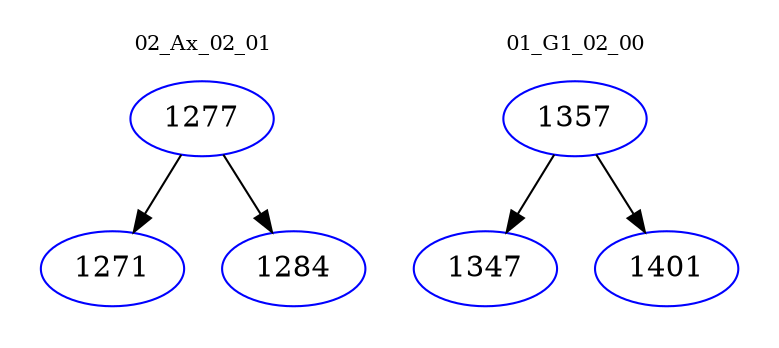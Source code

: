 digraph{
subgraph cluster_0 {
color = white
label = "02_Ax_02_01";
fontsize=10;
T0_1277 [label="1277", color="blue"]
T0_1277 -> T0_1271 [color="black"]
T0_1271 [label="1271", color="blue"]
T0_1277 -> T0_1284 [color="black"]
T0_1284 [label="1284", color="blue"]
}
subgraph cluster_1 {
color = white
label = "01_G1_02_00";
fontsize=10;
T1_1357 [label="1357", color="blue"]
T1_1357 -> T1_1347 [color="black"]
T1_1347 [label="1347", color="blue"]
T1_1357 -> T1_1401 [color="black"]
T1_1401 [label="1401", color="blue"]
}
}
